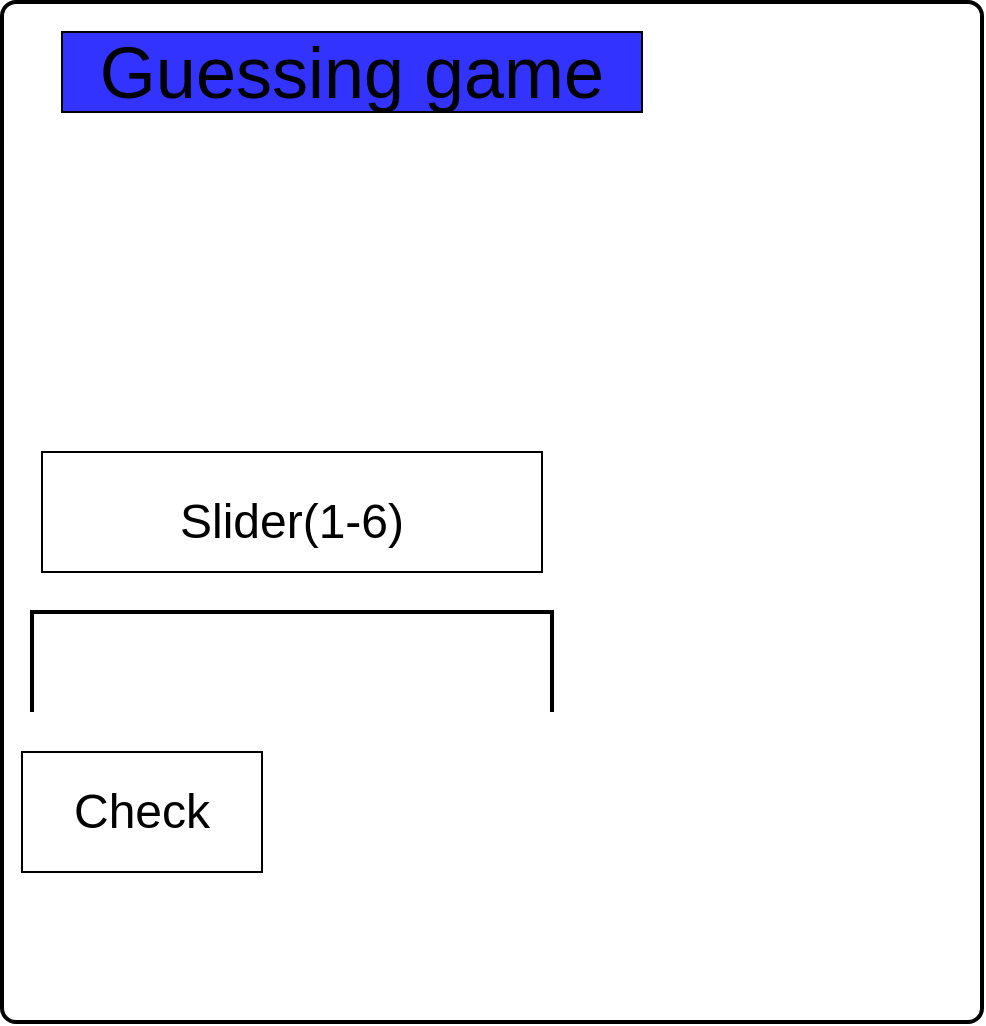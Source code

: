 <mxfile>
    <diagram id="FqtM6WGoRdXxyTnu8yfa" name="Page-1">
        <mxGraphModel dx="1191" dy="801" grid="1" gridSize="10" guides="1" tooltips="1" connect="1" arrows="1" fold="1" page="1" pageScale="1" pageWidth="827" pageHeight="1169" math="0" shadow="0">
            <root>
                <mxCell id="0"/>
                <mxCell id="1" parent="0"/>
                <mxCell id="2" value="" style="rounded=1;whiteSpace=wrap;html=1;absoluteArcSize=1;arcSize=14;strokeWidth=2;" vertex="1" parent="1">
                    <mxGeometry x="30" y="55" width="490" height="510" as="geometry"/>
                </mxCell>
                <mxCell id="5" value="&lt;font style=&quot;font-size: 36px&quot;&gt;Guessing game&lt;/font&gt;" style="whiteSpace=wrap;html=1;fillColor=#3333FF;" vertex="1" parent="1">
                    <mxGeometry x="60" y="70" width="290" height="40" as="geometry"/>
                </mxCell>
                <mxCell id="10" value="" style="strokeWidth=2;html=1;shape=mxgraph.flowchart.annotation_1;align=left;pointerEvents=1;fontSize=36;fillColor=#3333FF;rotation=90;" vertex="1" parent="1">
                    <mxGeometry x="150" y="255" width="50" height="260" as="geometry"/>
                </mxCell>
                <mxCell id="11" value="&lt;font style=&quot;font-size: 24px&quot;&gt;Slider(1-6)&lt;/font&gt;" style="whiteSpace=wrap;html=1;fontSize=36;fillColor=#FFFFFF;" vertex="1" parent="1">
                    <mxGeometry x="50" y="280" width="250" height="60" as="geometry"/>
                </mxCell>
                <mxCell id="12" value="Check" style="whiteSpace=wrap;html=1;fontSize=24;fillColor=#FFFFFF;" vertex="1" parent="1">
                    <mxGeometry x="40" y="430" width="120" height="60" as="geometry"/>
                </mxCell>
            </root>
        </mxGraphModel>
    </diagram>
</mxfile>